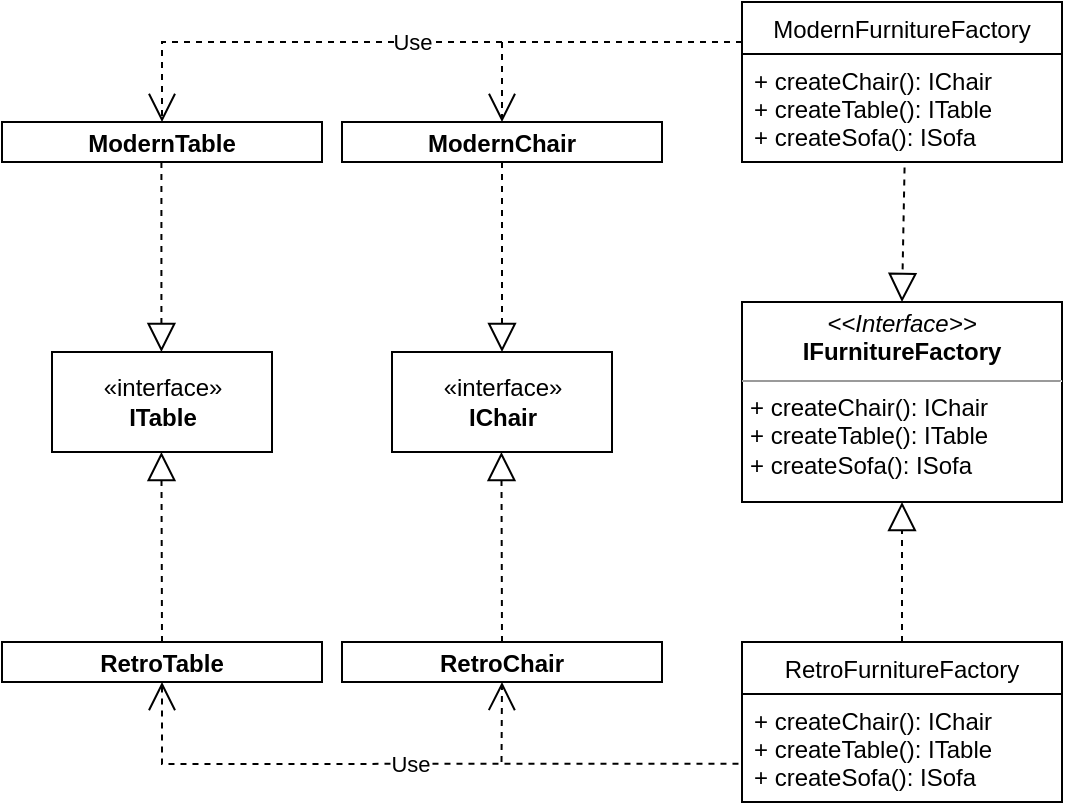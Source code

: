 <mxfile version="20.8.1" type="device"><diagram id="0DzTwCMA_weZvu0d73Y_" name="Page-1"><mxGraphModel dx="1430" dy="743" grid="1" gridSize="10" guides="1" tooltips="1" connect="1" arrows="1" fold="1" page="1" pageScale="1" pageWidth="827" pageHeight="1169" math="0" shadow="0"><root><mxCell id="0"/><mxCell id="1" parent="0"/><mxCell id="46049IdeXwNZRnCGjWUn-11" value="&lt;p style=&quot;margin:0px;margin-top:4px;text-align:center;&quot;&gt;&lt;i&gt;&amp;lt;&amp;lt;Interface&amp;gt;&amp;gt;&lt;/i&gt;&lt;br&gt;&lt;b&gt;IFurnitureFactory&lt;/b&gt;&lt;/p&gt;&lt;hr size=&quot;1&quot;&gt;&lt;p style=&quot;margin:0px;margin-left:4px;&quot;&gt;&lt;/p&gt;&lt;p style=&quot;margin:0px;margin-left:4px;&quot;&gt;+ createChair(): IChair&lt;/p&gt;&lt;p style=&quot;margin:0px;margin-left:4px;&quot;&gt;+ createTable(): ITable&lt;/p&gt;&lt;p style=&quot;margin:0px;margin-left:4px;&quot;&gt;+ createSofa(): ISofa&lt;/p&gt;" style="verticalAlign=top;align=left;overflow=fill;fontSize=12;fontFamily=Helvetica;html=1;" vertex="1" parent="1"><mxGeometry x="480" y="230" width="160" height="100" as="geometry"/></mxCell><mxCell id="46049IdeXwNZRnCGjWUn-13" value="ModernFurnitureFactory" style="swimlane;fontStyle=0;childLayout=stackLayout;horizontal=1;startSize=26;fillColor=none;horizontalStack=0;resizeParent=1;resizeParentMax=0;resizeLast=0;collapsible=1;marginBottom=0;" vertex="1" parent="1"><mxGeometry x="480" y="80" width="160" height="80" as="geometry"/></mxCell><mxCell id="46049IdeXwNZRnCGjWUn-15" value="+ createChair(): IChair&#10;+ createTable(): ITable&#10;+ createSofa(): ISofa&#10;" style="text;strokeColor=none;fillColor=none;align=left;verticalAlign=top;spacingLeft=4;spacingRight=4;overflow=hidden;rotatable=0;points=[[0,0.5],[1,0.5]];portConstraint=eastwest;" vertex="1" parent="46049IdeXwNZRnCGjWUn-13"><mxGeometry y="26" width="160" height="54" as="geometry"/></mxCell><mxCell id="46049IdeXwNZRnCGjWUn-17" value="RetroFurnitureFactory" style="swimlane;fontStyle=0;childLayout=stackLayout;horizontal=1;startSize=26;fillColor=none;horizontalStack=0;resizeParent=1;resizeParentMax=0;resizeLast=0;collapsible=1;marginBottom=0;" vertex="1" parent="1"><mxGeometry x="480" y="400" width="160" height="80" as="geometry"/></mxCell><mxCell id="46049IdeXwNZRnCGjWUn-18" value="+ createChair(): IChair&#10;+ createTable(): ITable&#10;+ createSofa(): ISofa&#10;" style="text;strokeColor=none;fillColor=none;align=left;verticalAlign=top;spacingLeft=4;spacingRight=4;overflow=hidden;rotatable=0;points=[[0,0.5],[1,0.5]];portConstraint=eastwest;" vertex="1" parent="46049IdeXwNZRnCGjWUn-17"><mxGeometry y="26" width="160" height="54" as="geometry"/></mxCell><mxCell id="46049IdeXwNZRnCGjWUn-25" value="" style="endArrow=block;dashed=1;endFill=0;endSize=12;html=1;rounded=0;strokeColor=default;entryX=0.5;entryY=1;entryDx=0;entryDy=0;exitX=0.5;exitY=0;exitDx=0;exitDy=0;" edge="1" parent="1" source="46049IdeXwNZRnCGjWUn-17" target="46049IdeXwNZRnCGjWUn-11"><mxGeometry width="160" relative="1" as="geometry"><mxPoint x="250" y="340" as="sourcePoint"/><mxPoint x="410" y="340" as="targetPoint"/></mxGeometry></mxCell><mxCell id="46049IdeXwNZRnCGjWUn-26" value="" style="endArrow=block;dashed=1;endFill=0;endSize=12;html=1;rounded=0;strokeColor=default;entryX=0.5;entryY=0;entryDx=0;entryDy=0;exitX=0.508;exitY=1.05;exitDx=0;exitDy=0;exitPerimeter=0;" edge="1" parent="1" source="46049IdeXwNZRnCGjWUn-15" target="46049IdeXwNZRnCGjWUn-11"><mxGeometry width="160" relative="1" as="geometry"><mxPoint x="420" y="220" as="sourcePoint"/><mxPoint x="420" y="150" as="targetPoint"/></mxGeometry></mxCell><mxCell id="46049IdeXwNZRnCGjWUn-34" value="&lt;p style=&quot;margin:0px;margin-top:4px;text-align:center;&quot;&gt;&lt;b&gt;ModernChair&lt;/b&gt;&lt;/p&gt;" style="verticalAlign=top;align=left;overflow=fill;fontSize=12;fontFamily=Helvetica;html=1;" vertex="1" parent="1"><mxGeometry x="280" y="140" width="160" height="20" as="geometry"/></mxCell><mxCell id="46049IdeXwNZRnCGjWUn-35" value="&lt;p style=&quot;margin:0px;margin-top:4px;text-align:center;&quot;&gt;&lt;b&gt;ModernTable&lt;/b&gt;&lt;/p&gt;" style="verticalAlign=top;align=left;overflow=fill;fontSize=12;fontFamily=Helvetica;html=1;" vertex="1" parent="1"><mxGeometry x="110" y="140" width="160" height="20" as="geometry"/></mxCell><mxCell id="46049IdeXwNZRnCGjWUn-36" value="&lt;p style=&quot;margin:0px;margin-top:4px;text-align:center;&quot;&gt;&lt;b&gt;RetroChair&lt;/b&gt;&lt;/p&gt;" style="verticalAlign=top;align=left;overflow=fill;fontSize=12;fontFamily=Helvetica;html=1;" vertex="1" parent="1"><mxGeometry x="280" y="400" width="160" height="20" as="geometry"/></mxCell><mxCell id="46049IdeXwNZRnCGjWUn-37" value="&lt;p style=&quot;margin:0px;margin-top:4px;text-align:center;&quot;&gt;&lt;b&gt;RetroTable&lt;/b&gt;&lt;/p&gt;" style="verticalAlign=top;align=left;overflow=fill;fontSize=12;fontFamily=Helvetica;html=1;" vertex="1" parent="1"><mxGeometry x="110" y="400" width="160" height="20" as="geometry"/></mxCell><mxCell id="46049IdeXwNZRnCGjWUn-38" value="«interface»&lt;br&gt;&lt;b&gt;IChair&lt;/b&gt;" style="html=1;" vertex="1" parent="1"><mxGeometry x="305" y="255" width="110" height="50" as="geometry"/></mxCell><mxCell id="46049IdeXwNZRnCGjWUn-39" value="«interface»&lt;br&gt;&lt;b&gt;ITable&lt;/b&gt;" style="html=1;" vertex="1" parent="1"><mxGeometry x="135" y="255" width="110" height="50" as="geometry"/></mxCell><mxCell id="46049IdeXwNZRnCGjWUn-40" value="" style="endArrow=block;dashed=1;endFill=0;endSize=12;html=1;rounded=0;strokeColor=default;exitX=0.5;exitY=1;exitDx=0;exitDy=0;entryX=0.5;entryY=0;entryDx=0;entryDy=0;" edge="1" parent="1" source="46049IdeXwNZRnCGjWUn-34" target="46049IdeXwNZRnCGjWUn-38"><mxGeometry width="160" relative="1" as="geometry"><mxPoint x="450" y="110" as="sourcePoint"/><mxPoint x="310" y="90" as="targetPoint"/></mxGeometry></mxCell><mxCell id="46049IdeXwNZRnCGjWUn-41" value="" style="endArrow=block;dashed=1;endFill=0;endSize=12;html=1;rounded=0;strokeColor=default;exitX=0.5;exitY=1;exitDx=0;exitDy=0;entryX=0.5;entryY=0;entryDx=0;entryDy=0;" edge="1" parent="1"><mxGeometry width="160" relative="1" as="geometry"><mxPoint x="189.71" y="160" as="sourcePoint"/><mxPoint x="189.71" y="255" as="targetPoint"/></mxGeometry></mxCell><mxCell id="46049IdeXwNZRnCGjWUn-42" value="" style="endArrow=block;dashed=1;endFill=0;endSize=12;html=1;rounded=0;strokeColor=default;exitX=0.5;exitY=0;exitDx=0;exitDy=0;entryX=0.5;entryY=0;entryDx=0;entryDy=0;" edge="1" parent="1" source="46049IdeXwNZRnCGjWUn-37"><mxGeometry width="160" relative="1" as="geometry"><mxPoint x="189.71" y="210" as="sourcePoint"/><mxPoint x="189.71" y="305" as="targetPoint"/></mxGeometry></mxCell><mxCell id="46049IdeXwNZRnCGjWUn-43" value="" style="endArrow=block;dashed=1;endFill=0;endSize=12;html=1;rounded=0;strokeColor=default;exitX=0.5;exitY=0;exitDx=0;exitDy=0;entryX=0.5;entryY=0;entryDx=0;entryDy=0;" edge="1" parent="1"><mxGeometry width="160" relative="1" as="geometry"><mxPoint x="360" y="400" as="sourcePoint"/><mxPoint x="359.71" y="305" as="targetPoint"/></mxGeometry></mxCell><mxCell id="46049IdeXwNZRnCGjWUn-44" value="Use" style="endArrow=open;endSize=12;dashed=1;html=1;rounded=0;strokeColor=default;exitX=0;exitY=0.25;exitDx=0;exitDy=0;entryX=0.5;entryY=0;entryDx=0;entryDy=0;" edge="1" parent="1" source="46049IdeXwNZRnCGjWUn-13" target="46049IdeXwNZRnCGjWUn-35"><mxGeometry width="160" relative="1" as="geometry"><mxPoint x="400" y="320" as="sourcePoint"/><mxPoint x="190" y="100" as="targetPoint"/><Array as="points"><mxPoint x="190" y="100"/></Array></mxGeometry></mxCell><mxCell id="46049IdeXwNZRnCGjWUn-45" value="" style="endArrow=open;endSize=12;dashed=1;html=1;rounded=0;strokeColor=default;entryX=0.5;entryY=0;entryDx=0;entryDy=0;" edge="1" parent="1" target="46049IdeXwNZRnCGjWUn-34"><mxGeometry y="10" width="160" relative="1" as="geometry"><mxPoint x="360" y="100" as="sourcePoint"/><mxPoint x="560" y="320" as="targetPoint"/><mxPoint as="offset"/></mxGeometry></mxCell><mxCell id="46049IdeXwNZRnCGjWUn-46" value="Use" style="endArrow=open;endSize=12;dashed=1;html=1;rounded=0;strokeColor=default;exitX=-0.011;exitY=0.645;exitDx=0;exitDy=0;exitPerimeter=0;entryX=0.5;entryY=1;entryDx=0;entryDy=0;" edge="1" parent="1" source="46049IdeXwNZRnCGjWUn-18" target="46049IdeXwNZRnCGjWUn-37"><mxGeometry width="160" relative="1" as="geometry"><mxPoint x="320" y="320" as="sourcePoint"/><mxPoint x="190" y="461" as="targetPoint"/><Array as="points"><mxPoint x="190" y="461"/></Array></mxGeometry></mxCell><mxCell id="46049IdeXwNZRnCGjWUn-47" value="" style="endArrow=open;endSize=12;dashed=1;html=1;rounded=0;strokeColor=default;entryX=0.5;entryY=1;entryDx=0;entryDy=0;" edge="1" parent="1" target="46049IdeXwNZRnCGjWUn-36"><mxGeometry y="10" width="160" relative="1" as="geometry"><mxPoint x="359.76" y="460" as="sourcePoint"/><mxPoint x="359.76" y="500" as="targetPoint"/><mxPoint as="offset"/></mxGeometry></mxCell></root></mxGraphModel></diagram></mxfile>